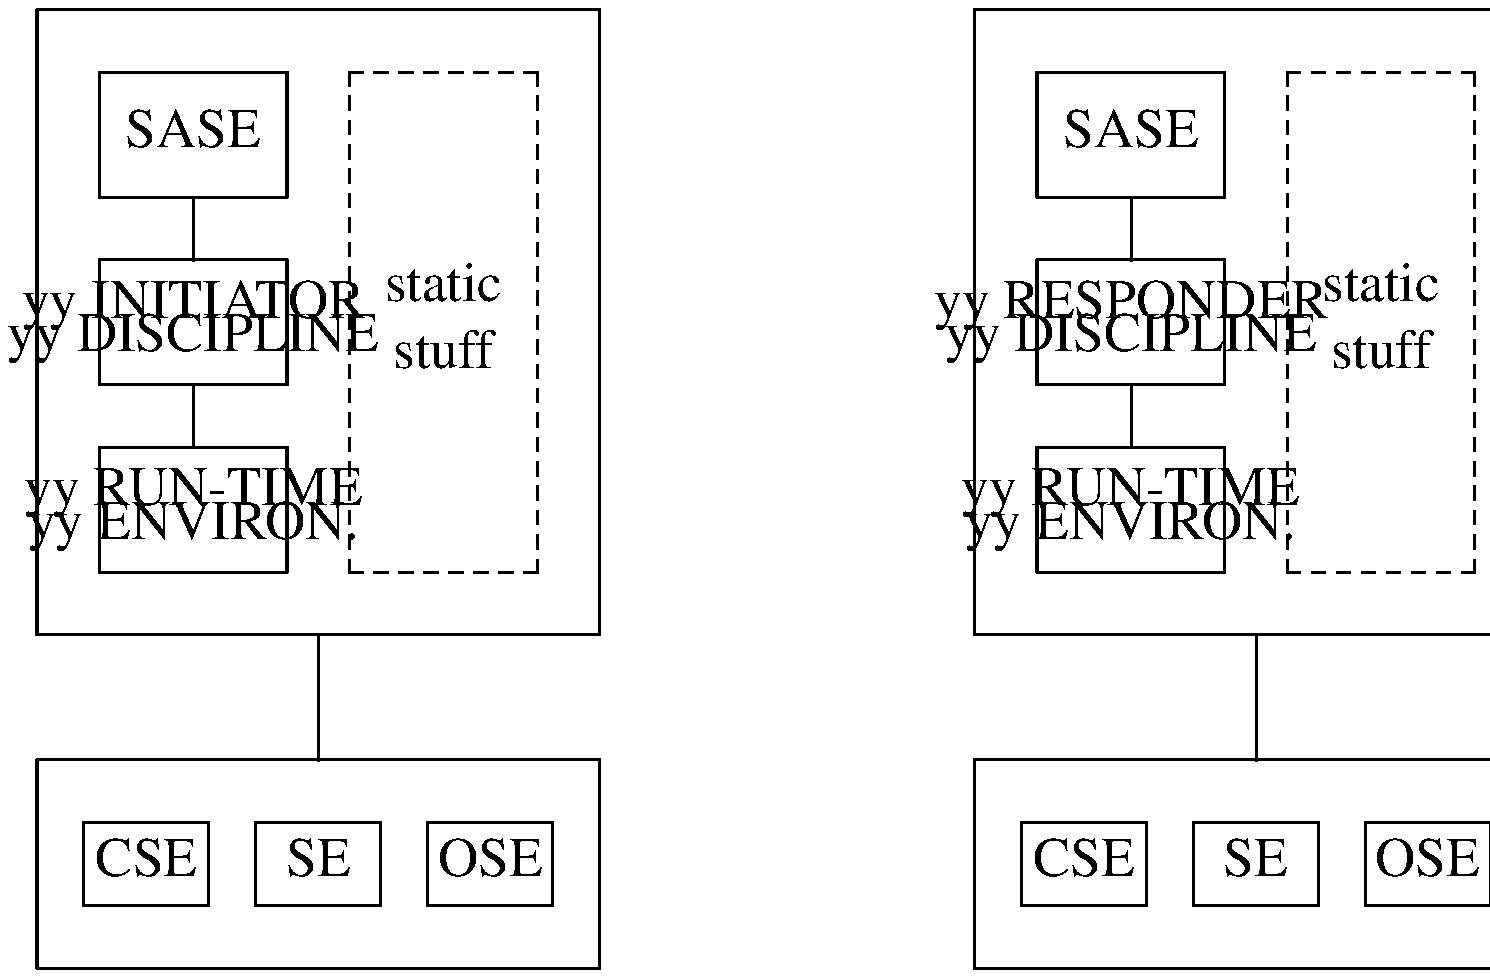 .PS 7.5i
.ps 20
## figure 12
B1:	box width 3*boxwid height 3*boxht+2*lineht
##
B2:	box "SASE" with .nw at (B1.nw.x+linewid/2, B1.nw.y-lineht/2)
B3:	box "\yy INITIATOR" "\yy DISCIPLINE" \
		with .n at (B2.s.x, B2.s.y-lineht/2)
	line from B2.s to B3.n
B4:	box "\yy RUN-TIME" "\yy ENVIRON." \
		with .n at (B3.s.x, B3.s.y-lineht/2)
	line from B3.s to B4.n
B5:	box dashed "static" "" "stuff" height B4.s.y-B2.n.y \
		with .ne at (B1.se.x-linewid/2, B1.se.y+lineht/2)
##
D1:	box width 3*boxwid height 3*boxht+2*lineht \
		with .w at (B1.e.x+3*linewid, B1.e.y)
##
D2:	box "SASE" with .nw at (D1.nw.x+linewid/2, D1.nw.y-lineht/2)
D3:	box "\yy RESPONDER" "\yy DISCIPLINE" \
		with .n at (D2.s.x, D2.s.y-lineht/2)
	line from D2.s to D3.n
D4:	box "\yy RUN-TIME" "\yy ENVIRON." \
		with .n at (D3.s.x, D3.s.y-lineht/2)
	line from D3.s to D4.n
D5:	box dashed "static" "" "stuff" height D4.s.y-D2.n.y \
		with .ne at (D1.se.x-linewid/2, D1.se.y+lineht/2)
##
A1:	box width 3*boxwid  height boxht*2/3+lineht \
		with .n at (B1.s.x, B1.s.y-lineht)
	line from B1.s to A1.n
A2:	box "\xx ACSE" width boxwid*2/3 height boxht*2/3\
		with .nw at (A1.nw.x+boxwid/4, A1.nw.y-lineht/2)
A3:	box "\xx DSE" width boxwid*2/3 height boxht*2/3\
		with .w at (A2.e.x+boxwid/4, A2.e.y)
A4:	box "\xx ROSE" width boxwid*2/3 height boxht*2/3\
		with .w at (A3.e.x+boxwid/4, A3.e.y)
##
C1:	box width 3*boxwid  height boxht*2/3+lineht \
		with .n at (D1.s.x, D1.s.y-lineht)
	line from D1.s to C1.n
C2:	box "\xx ACSE" width boxwid*2/3 height boxht*2/3\
		with .nw at (C1.nw.x+boxwid/4, C1.nw.y-lineht/2)
C3:	box "\xx DSE" width boxwid*2/3 height boxht*2/3\
		with .w at (C2.e.x+boxwid/4, C2.e.y)
C4:	box "\xx ROSE" width boxwid*2/3 height boxht*2/3\
		with .w at (C3.e.x+boxwid/4, C3.e.y)
##
.PE
